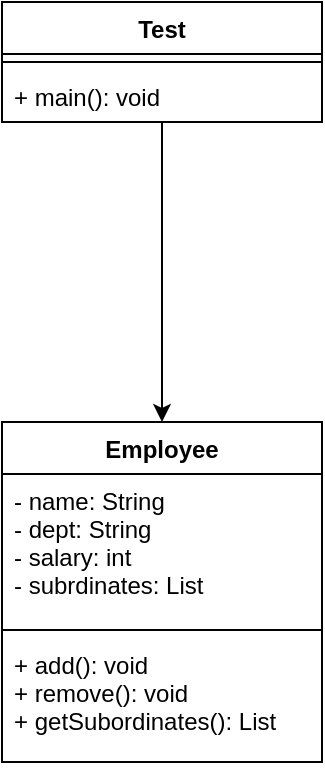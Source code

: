 <mxfile version="18.0.6" type="device"><diagram id="OBTEhWXYrPbkrZWmFf3j" name="第 1 页"><mxGraphModel dx="577" dy="795" grid="1" gridSize="10" guides="1" tooltips="1" connect="1" arrows="1" fold="1" page="1" pageScale="1" pageWidth="827" pageHeight="1169" math="0" shadow="0"><root><mxCell id="0"/><mxCell id="1" parent="0"/><mxCell id="D9AzFJbCajkFQ4flAzZj-21" value="Employee" style="swimlane;fontStyle=1;align=center;verticalAlign=top;childLayout=stackLayout;horizontal=1;startSize=26;horizontalStack=0;resizeParent=1;resizeParentMax=0;resizeLast=0;collapsible=1;marginBottom=0;" parent="1" vertex="1"><mxGeometry x="370" y="260" width="160" height="170" as="geometry"/></mxCell><mxCell id="D9AzFJbCajkFQ4flAzZj-22" value="- name: String&#10;- dept: String&#10;- salary: int&#10;- subrdinates: List" style="text;strokeColor=none;fillColor=none;align=left;verticalAlign=top;spacingLeft=4;spacingRight=4;overflow=hidden;rotatable=0;points=[[0,0.5],[1,0.5]];portConstraint=eastwest;" parent="D9AzFJbCajkFQ4flAzZj-21" vertex="1"><mxGeometry y="26" width="160" height="74" as="geometry"/></mxCell><mxCell id="D9AzFJbCajkFQ4flAzZj-23" value="" style="line;strokeWidth=1;fillColor=none;align=left;verticalAlign=middle;spacingTop=-1;spacingLeft=3;spacingRight=3;rotatable=0;labelPosition=right;points=[];portConstraint=eastwest;" parent="D9AzFJbCajkFQ4flAzZj-21" vertex="1"><mxGeometry y="100" width="160" height="8" as="geometry"/></mxCell><mxCell id="D9AzFJbCajkFQ4flAzZj-24" value="+ add(): void&#10;+ remove(): void&#10;+ getSubordinates(): List&#10;" style="text;strokeColor=none;fillColor=none;align=left;verticalAlign=top;spacingLeft=4;spacingRight=4;overflow=hidden;rotatable=0;points=[[0,0.5],[1,0.5]];portConstraint=eastwest;" parent="D9AzFJbCajkFQ4flAzZj-21" vertex="1"><mxGeometry y="108" width="160" height="62" as="geometry"/></mxCell><mxCell id="72QE2diRQwpvZZtT60YN-1" style="rounded=0;orthogonalLoop=1;jettySize=auto;html=1;" edge="1" parent="1" source="D9AzFJbCajkFQ4flAzZj-33" target="D9AzFJbCajkFQ4flAzZj-21"><mxGeometry relative="1" as="geometry"/></mxCell><mxCell id="D9AzFJbCajkFQ4flAzZj-33" value="Test" style="swimlane;fontStyle=1;align=center;verticalAlign=top;childLayout=stackLayout;horizontal=1;startSize=26;horizontalStack=0;resizeParent=1;resizeParentMax=0;resizeLast=0;collapsible=1;marginBottom=0;" parent="1" vertex="1"><mxGeometry x="370" y="50" width="160" height="60" as="geometry"/></mxCell><mxCell id="D9AzFJbCajkFQ4flAzZj-34" value="" style="line;strokeWidth=1;fillColor=none;align=left;verticalAlign=middle;spacingTop=-1;spacingLeft=3;spacingRight=3;rotatable=0;labelPosition=right;points=[];portConstraint=eastwest;" parent="D9AzFJbCajkFQ4flAzZj-33" vertex="1"><mxGeometry y="26" width="160" height="8" as="geometry"/></mxCell><mxCell id="D9AzFJbCajkFQ4flAzZj-35" value="+ main(): void" style="text;strokeColor=none;fillColor=none;align=left;verticalAlign=top;spacingLeft=4;spacingRight=4;overflow=hidden;rotatable=0;points=[[0,0.5],[1,0.5]];portConstraint=eastwest;" parent="D9AzFJbCajkFQ4flAzZj-33" vertex="1"><mxGeometry y="34" width="160" height="26" as="geometry"/></mxCell></root></mxGraphModel></diagram></mxfile>